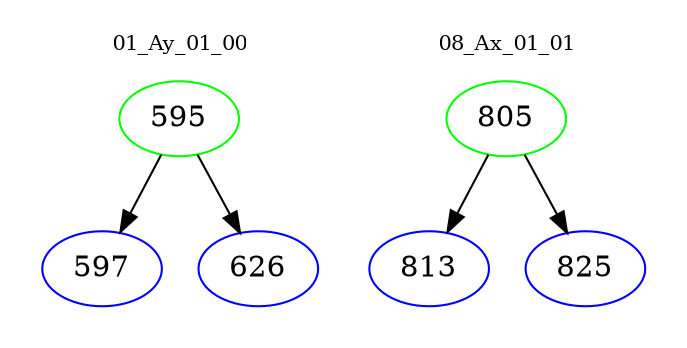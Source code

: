 digraph{
subgraph cluster_0 {
color = white
label = "01_Ay_01_00";
fontsize=10;
T0_595 [label="595", color="green"]
T0_595 -> T0_597 [color="black"]
T0_597 [label="597", color="blue"]
T0_595 -> T0_626 [color="black"]
T0_626 [label="626", color="blue"]
}
subgraph cluster_1 {
color = white
label = "08_Ax_01_01";
fontsize=10;
T1_805 [label="805", color="green"]
T1_805 -> T1_813 [color="black"]
T1_813 [label="813", color="blue"]
T1_805 -> T1_825 [color="black"]
T1_825 [label="825", color="blue"]
}
}

